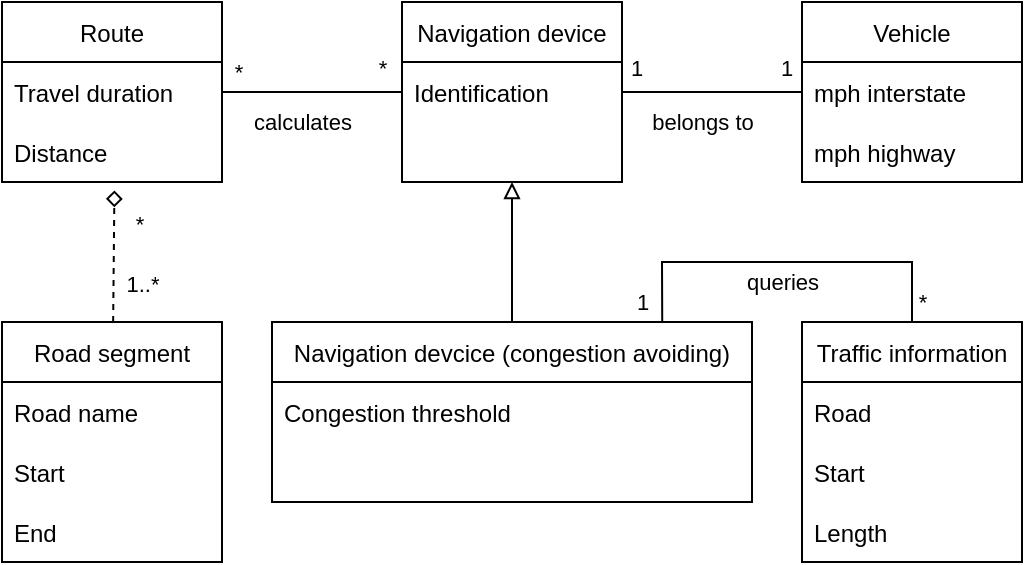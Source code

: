 <mxfile version="16.5.6" type="device"><diagram id="L-XJfkBgwogkJgKwX63Y" name="Page-1"><mxGraphModel dx="746" dy="2170" grid="1" gridSize="10" guides="1" tooltips="1" connect="1" arrows="1" fold="1" page="1" pageScale="1" pageWidth="850" pageHeight="1100" math="0" shadow="0"><root><mxCell id="0"/><mxCell id="1" parent="0"/><mxCell id="Oh8SCuPSAN3-SimTa_6y-54" style="edgeStyle=none;rounded=0;orthogonalLoop=1;jettySize=auto;html=1;entryX=0.511;entryY=1.141;entryDx=0;entryDy=0;entryPerimeter=0;dashed=1;endArrow=diamond;endFill=0;" edge="1" parent="1" source="Oh8SCuPSAN3-SimTa_6y-27" target="Oh8SCuPSAN3-SimTa_6y-38"><mxGeometry relative="1" as="geometry"/></mxCell><mxCell id="Oh8SCuPSAN3-SimTa_6y-55" value="*&amp;nbsp;" style="edgeLabel;html=1;align=center;verticalAlign=middle;resizable=0;points=[];" vertex="1" connectable="0" parent="Oh8SCuPSAN3-SimTa_6y-54"><mxGeometry x="0.415" y="-2" relative="1" as="geometry"><mxPoint x="12" y="-3" as="offset"/></mxGeometry></mxCell><mxCell id="Oh8SCuPSAN3-SimTa_6y-56" value="1..*" style="edgeLabel;html=1;align=center;verticalAlign=middle;resizable=0;points=[];" vertex="1" connectable="0" parent="Oh8SCuPSAN3-SimTa_6y-54"><mxGeometry x="-0.251" y="3" relative="1" as="geometry"><mxPoint x="17" y="5" as="offset"/></mxGeometry></mxCell><mxCell id="Oh8SCuPSAN3-SimTa_6y-27" value="Road segment" style="swimlane;fontStyle=0;childLayout=stackLayout;horizontal=1;startSize=30;horizontalStack=0;resizeParent=1;resizeParentMax=0;resizeLast=0;collapsible=1;marginBottom=0;" vertex="1" parent="1"><mxGeometry x="190" y="-700" width="110" height="120" as="geometry"/></mxCell><mxCell id="Oh8SCuPSAN3-SimTa_6y-28" value="Road name" style="text;strokeColor=none;fillColor=none;align=left;verticalAlign=middle;spacingLeft=4;spacingRight=4;overflow=hidden;points=[[0,0.5],[1,0.5]];portConstraint=eastwest;rotatable=0;" vertex="1" parent="Oh8SCuPSAN3-SimTa_6y-27"><mxGeometry y="30" width="110" height="30" as="geometry"/></mxCell><mxCell id="Oh8SCuPSAN3-SimTa_6y-29" value="Start" style="text;strokeColor=none;fillColor=none;align=left;verticalAlign=middle;spacingLeft=4;spacingRight=4;overflow=hidden;points=[[0,0.5],[1,0.5]];portConstraint=eastwest;rotatable=0;" vertex="1" parent="Oh8SCuPSAN3-SimTa_6y-27"><mxGeometry y="60" width="110" height="30" as="geometry"/></mxCell><mxCell id="Oh8SCuPSAN3-SimTa_6y-30" value="End" style="text;strokeColor=none;fillColor=none;align=left;verticalAlign=middle;spacingLeft=4;spacingRight=4;overflow=hidden;points=[[0,0.5],[1,0.5]];portConstraint=eastwest;rotatable=0;" vertex="1" parent="Oh8SCuPSAN3-SimTa_6y-27"><mxGeometry y="90" width="110" height="30" as="geometry"/></mxCell><mxCell id="Oh8SCuPSAN3-SimTa_6y-57" value="calculates" style="edgeStyle=none;rounded=0;orthogonalLoop=1;jettySize=auto;html=1;endArrow=none;endFill=0;" edge="1" parent="1" source="Oh8SCuPSAN3-SimTa_6y-36" target="Oh8SCuPSAN3-SimTa_6y-41"><mxGeometry x="-0.111" y="-15" relative="1" as="geometry"><Array as="points"><mxPoint x="340" y="-815"/></Array><mxPoint as="offset"/></mxGeometry></mxCell><mxCell id="Oh8SCuPSAN3-SimTa_6y-58" value="*" style="edgeLabel;html=1;align=center;verticalAlign=middle;resizable=0;points=[];" vertex="1" connectable="0" parent="Oh8SCuPSAN3-SimTa_6y-57"><mxGeometry x="-0.831" y="-1" relative="1" as="geometry"><mxPoint y="-11" as="offset"/></mxGeometry></mxCell><mxCell id="Oh8SCuPSAN3-SimTa_6y-36" value="Route" style="swimlane;fontStyle=0;childLayout=stackLayout;horizontal=1;startSize=30;horizontalStack=0;resizeParent=1;resizeParentMax=0;resizeLast=0;collapsible=1;marginBottom=0;" vertex="1" parent="1"><mxGeometry x="190" y="-860" width="110" height="90" as="geometry"/></mxCell><mxCell id="Oh8SCuPSAN3-SimTa_6y-37" value="Travel duration" style="text;strokeColor=none;fillColor=none;align=left;verticalAlign=middle;spacingLeft=4;spacingRight=4;overflow=hidden;points=[[0,0.5],[1,0.5]];portConstraint=eastwest;rotatable=0;" vertex="1" parent="Oh8SCuPSAN3-SimTa_6y-36"><mxGeometry y="30" width="110" height="30" as="geometry"/></mxCell><mxCell id="Oh8SCuPSAN3-SimTa_6y-38" value="Distance" style="text;strokeColor=none;fillColor=none;align=left;verticalAlign=middle;spacingLeft=4;spacingRight=4;overflow=hidden;points=[[0,0.5],[1,0.5]];portConstraint=eastwest;rotatable=0;" vertex="1" parent="Oh8SCuPSAN3-SimTa_6y-36"><mxGeometry y="60" width="110" height="30" as="geometry"/></mxCell><mxCell id="Oh8SCuPSAN3-SimTa_6y-61" value="belongs to" style="edgeStyle=none;rounded=0;orthogonalLoop=1;jettySize=auto;html=1;entryX=0;entryY=0.5;entryDx=0;entryDy=0;endArrow=none;endFill=0;" edge="1" parent="1" source="Oh8SCuPSAN3-SimTa_6y-40" target="Oh8SCuPSAN3-SimTa_6y-44"><mxGeometry x="-0.111" y="-15" relative="1" as="geometry"><mxPoint as="offset"/></mxGeometry></mxCell><mxCell id="Oh8SCuPSAN3-SimTa_6y-40" value="Navigation device" style="swimlane;fontStyle=0;childLayout=stackLayout;horizontal=1;startSize=30;horizontalStack=0;resizeParent=1;resizeParentMax=0;resizeLast=0;collapsible=1;marginBottom=0;" vertex="1" parent="1"><mxGeometry x="390" y="-860" width="110" height="90" as="geometry"/></mxCell><mxCell id="Oh8SCuPSAN3-SimTa_6y-41" value="Identification" style="text;strokeColor=none;fillColor=none;align=left;verticalAlign=middle;spacingLeft=4;spacingRight=4;overflow=hidden;points=[[0,0.5],[1,0.5]];portConstraint=eastwest;rotatable=0;" vertex="1" parent="Oh8SCuPSAN3-SimTa_6y-40"><mxGeometry y="30" width="110" height="30" as="geometry"/></mxCell><mxCell id="Oh8SCuPSAN3-SimTa_6y-42" value=" " style="text;strokeColor=none;fillColor=none;align=left;verticalAlign=middle;spacingLeft=4;spacingRight=4;overflow=hidden;points=[[0,0.5],[1,0.5]];portConstraint=eastwest;rotatable=0;" vertex="1" parent="Oh8SCuPSAN3-SimTa_6y-40"><mxGeometry y="60" width="110" height="30" as="geometry"/></mxCell><mxCell id="Oh8SCuPSAN3-SimTa_6y-43" value="Vehicle" style="swimlane;fontStyle=0;childLayout=stackLayout;horizontal=1;startSize=30;horizontalStack=0;resizeParent=1;resizeParentMax=0;resizeLast=0;collapsible=1;marginBottom=0;" vertex="1" parent="1"><mxGeometry x="590" y="-860" width="110" height="90" as="geometry"/></mxCell><mxCell id="Oh8SCuPSAN3-SimTa_6y-44" value="mph interstate" style="text;strokeColor=none;fillColor=none;align=left;verticalAlign=middle;spacingLeft=4;spacingRight=4;overflow=hidden;points=[[0,0.5],[1,0.5]];portConstraint=eastwest;rotatable=0;" vertex="1" parent="Oh8SCuPSAN3-SimTa_6y-43"><mxGeometry y="30" width="110" height="30" as="geometry"/></mxCell><mxCell id="Oh8SCuPSAN3-SimTa_6y-45" value="mph highway" style="text;strokeColor=none;fillColor=none;align=left;verticalAlign=middle;spacingLeft=4;spacingRight=4;overflow=hidden;points=[[0,0.5],[1,0.5]];portConstraint=eastwest;rotatable=0;" vertex="1" parent="Oh8SCuPSAN3-SimTa_6y-43"><mxGeometry y="60" width="110" height="30" as="geometry"/></mxCell><mxCell id="Oh8SCuPSAN3-SimTa_6y-64" style="edgeStyle=none;rounded=0;orthogonalLoop=1;jettySize=auto;html=1;endArrow=block;endFill=0;" edge="1" parent="1" source="Oh8SCuPSAN3-SimTa_6y-46" target="Oh8SCuPSAN3-SimTa_6y-40"><mxGeometry relative="1" as="geometry"/></mxCell><mxCell id="Oh8SCuPSAN3-SimTa_6y-65" style="edgeStyle=none;rounded=0;orthogonalLoop=1;jettySize=auto;html=1;entryX=0.5;entryY=0;entryDx=0;entryDy=0;endArrow=none;endFill=0;exitX=0.813;exitY=0.009;exitDx=0;exitDy=0;exitPerimeter=0;" edge="1" parent="1" source="Oh8SCuPSAN3-SimTa_6y-46" target="Oh8SCuPSAN3-SimTa_6y-49"><mxGeometry relative="1" as="geometry"><Array as="points"><mxPoint x="520" y="-730"/><mxPoint x="645" y="-730"/></Array></mxGeometry></mxCell><mxCell id="Oh8SCuPSAN3-SimTa_6y-66" value="queries" style="edgeLabel;html=1;align=center;verticalAlign=middle;resizable=0;points=[];" vertex="1" connectable="0" parent="Oh8SCuPSAN3-SimTa_6y-65"><mxGeometry x="0.358" relative="1" as="geometry"><mxPoint x="-35" y="10" as="offset"/></mxGeometry></mxCell><mxCell id="Oh8SCuPSAN3-SimTa_6y-67" value="1" style="edgeLabel;html=1;align=center;verticalAlign=middle;resizable=0;points=[];" vertex="1" connectable="0" parent="Oh8SCuPSAN3-SimTa_6y-65"><mxGeometry x="-0.542" y="-2" relative="1" as="geometry"><mxPoint x="-22" y="18" as="offset"/></mxGeometry></mxCell><mxCell id="Oh8SCuPSAN3-SimTa_6y-68" value="*" style="edgeLabel;html=1;align=center;verticalAlign=middle;resizable=0;points=[];" vertex="1" connectable="0" parent="Oh8SCuPSAN3-SimTa_6y-65"><mxGeometry x="0.891" y="-1" relative="1" as="geometry"><mxPoint x="6" as="offset"/></mxGeometry></mxCell><mxCell id="Oh8SCuPSAN3-SimTa_6y-46" value="Navigation devcice (congestion avoiding)" style="swimlane;fontStyle=0;childLayout=stackLayout;horizontal=1;startSize=30;horizontalStack=0;resizeParent=1;resizeParentMax=0;resizeLast=0;collapsible=1;marginBottom=0;" vertex="1" parent="1"><mxGeometry x="325" y="-700" width="240" height="90" as="geometry"/></mxCell><mxCell id="Oh8SCuPSAN3-SimTa_6y-47" value="Congestion threshold" style="text;strokeColor=none;fillColor=none;align=left;verticalAlign=middle;spacingLeft=4;spacingRight=4;overflow=hidden;points=[[0,0.5],[1,0.5]];portConstraint=eastwest;rotatable=0;" vertex="1" parent="Oh8SCuPSAN3-SimTa_6y-46"><mxGeometry y="30" width="240" height="30" as="geometry"/></mxCell><mxCell id="Oh8SCuPSAN3-SimTa_6y-48" value=" " style="text;strokeColor=none;fillColor=none;align=left;verticalAlign=middle;spacingLeft=4;spacingRight=4;overflow=hidden;points=[[0,0.5],[1,0.5]];portConstraint=eastwest;rotatable=0;" vertex="1" parent="Oh8SCuPSAN3-SimTa_6y-46"><mxGeometry y="60" width="240" height="30" as="geometry"/></mxCell><mxCell id="Oh8SCuPSAN3-SimTa_6y-49" value="Traffic information" style="swimlane;fontStyle=0;childLayout=stackLayout;horizontal=1;startSize=30;horizontalStack=0;resizeParent=1;resizeParentMax=0;resizeLast=0;collapsible=1;marginBottom=0;" vertex="1" parent="1"><mxGeometry x="590" y="-700" width="110" height="120" as="geometry"/></mxCell><mxCell id="Oh8SCuPSAN3-SimTa_6y-50" value="Road" style="text;strokeColor=none;fillColor=none;align=left;verticalAlign=middle;spacingLeft=4;spacingRight=4;overflow=hidden;points=[[0,0.5],[1,0.5]];portConstraint=eastwest;rotatable=0;" vertex="1" parent="Oh8SCuPSAN3-SimTa_6y-49"><mxGeometry y="30" width="110" height="30" as="geometry"/></mxCell><mxCell id="Oh8SCuPSAN3-SimTa_6y-51" value="Start" style="text;strokeColor=none;fillColor=none;align=left;verticalAlign=middle;spacingLeft=4;spacingRight=4;overflow=hidden;points=[[0,0.5],[1,0.5]];portConstraint=eastwest;rotatable=0;" vertex="1" parent="Oh8SCuPSAN3-SimTa_6y-49"><mxGeometry y="60" width="110" height="30" as="geometry"/></mxCell><mxCell id="Oh8SCuPSAN3-SimTa_6y-52" value="Length" style="text;strokeColor=none;fillColor=none;align=left;verticalAlign=middle;spacingLeft=4;spacingRight=4;overflow=hidden;points=[[0,0.5],[1,0.5]];portConstraint=eastwest;rotatable=0;" vertex="1" parent="Oh8SCuPSAN3-SimTa_6y-49"><mxGeometry y="90" width="110" height="30" as="geometry"/></mxCell><mxCell id="Oh8SCuPSAN3-SimTa_6y-60" value="*" style="edgeLabel;html=1;align=center;verticalAlign=middle;resizable=0;points=[];" vertex="1" connectable="0" parent="1"><mxGeometry x="317.879" y="-815" as="geometry"><mxPoint x="62" y="-12" as="offset"/></mxGeometry></mxCell><mxCell id="Oh8SCuPSAN3-SimTa_6y-62" value="1" style="edgeLabel;html=1;align=center;verticalAlign=middle;resizable=0;points=[];" vertex="1" connectable="0" parent="1"><mxGeometry x="444.999" y="-815" as="geometry"><mxPoint x="62" y="-12" as="offset"/></mxGeometry></mxCell><mxCell id="Oh8SCuPSAN3-SimTa_6y-63" value="1" style="edgeLabel;html=1;align=center;verticalAlign=middle;resizable=0;points=[];" vertex="1" connectable="0" parent="1"><mxGeometry x="519.999" y="-815" as="geometry"><mxPoint x="62" y="-12" as="offset"/></mxGeometry></mxCell></root></mxGraphModel></diagram></mxfile>
